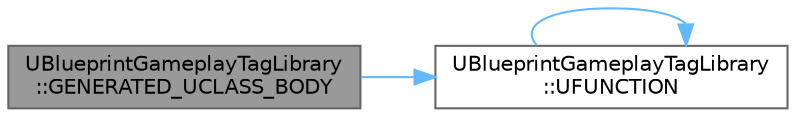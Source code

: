digraph "UBlueprintGameplayTagLibrary::GENERATED_UCLASS_BODY"
{
 // INTERACTIVE_SVG=YES
 // LATEX_PDF_SIZE
  bgcolor="transparent";
  edge [fontname=Helvetica,fontsize=10,labelfontname=Helvetica,labelfontsize=10];
  node [fontname=Helvetica,fontsize=10,shape=box,height=0.2,width=0.4];
  rankdir="LR";
  Node1 [id="Node000001",label="UBlueprintGameplayTagLibrary\l::GENERATED_UCLASS_BODY",height=0.2,width=0.4,color="gray40", fillcolor="grey60", style="filled", fontcolor="black",tooltip="Determine if TagOne matches against TagTwo."];
  Node1 -> Node2 [id="edge1_Node000001_Node000002",color="steelblue1",style="solid",tooltip=" "];
  Node2 [id="Node000002",label="UBlueprintGameplayTagLibrary\l::UFUNCTION",height=0.2,width=0.4,color="grey40", fillcolor="white", style="filled",URL="$d0/d3b/classUBlueprintGameplayTagLibrary.html#afc040eade4c3842d4c2b636651176d75",tooltip="Determine if TagOne matches against any tag in OtherContainer."];
  Node2 -> Node2 [id="edge2_Node000002_Node000002",color="steelblue1",style="solid",tooltip=" "];
}
